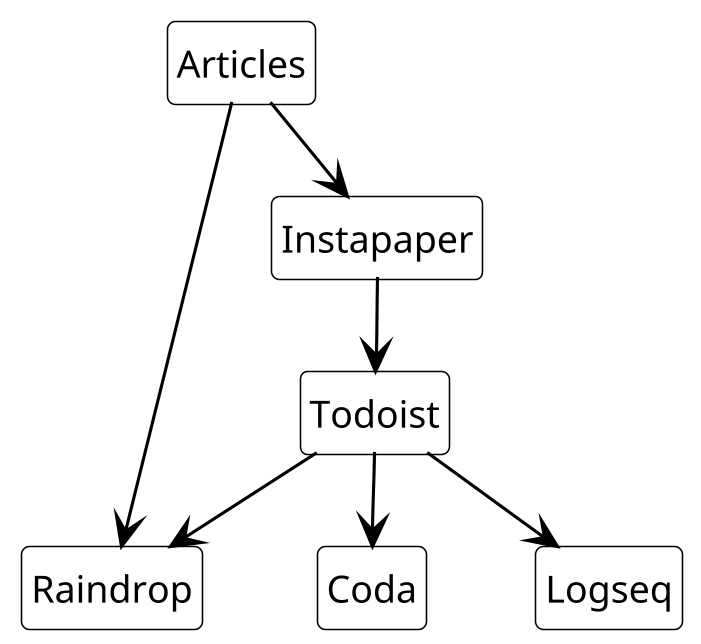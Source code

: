 @startuml

hide circle
hide empty fields
hide empty methods

skinparam class {
    backGroundColor white
    borderColor black
    arrowColor black
    
}

skinparam {
    shadowing false
    ranksep 30
    dpi 300
    arrowThickness 1
    defaultFontSize 12
    arrowFontSize 8
}

class "Articles" as articles
class "Raindrop" as raindrop

class "Instapaper" as instapaper
class "Todoist" as todoist
class "Coda" as coda
class "Logseq" as coda

articles --> raindrop
articles --> instapaper
instapaper --> todoist
todoist --> raindrop
todoist --> coda 
todoist --> Logseq

@enduml
